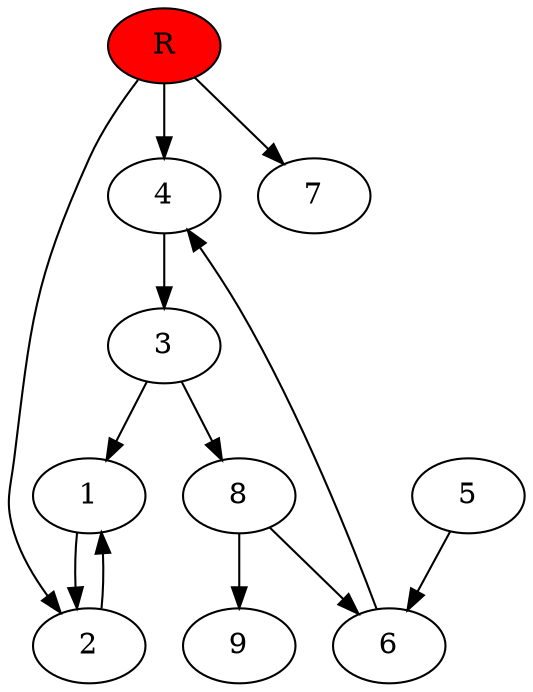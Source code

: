 digraph prb66013 {
	1
	2
	3
	4
	5
	6
	7
	8
	R [fillcolor="#ff0000" style=filled]
	1 -> 2
	2 -> 1
	3 -> 1
	3 -> 8
	4 -> 3
	5 -> 6
	6 -> 4
	8 -> 6
	8 -> 9
	R -> 2
	R -> 4
	R -> 7
}
